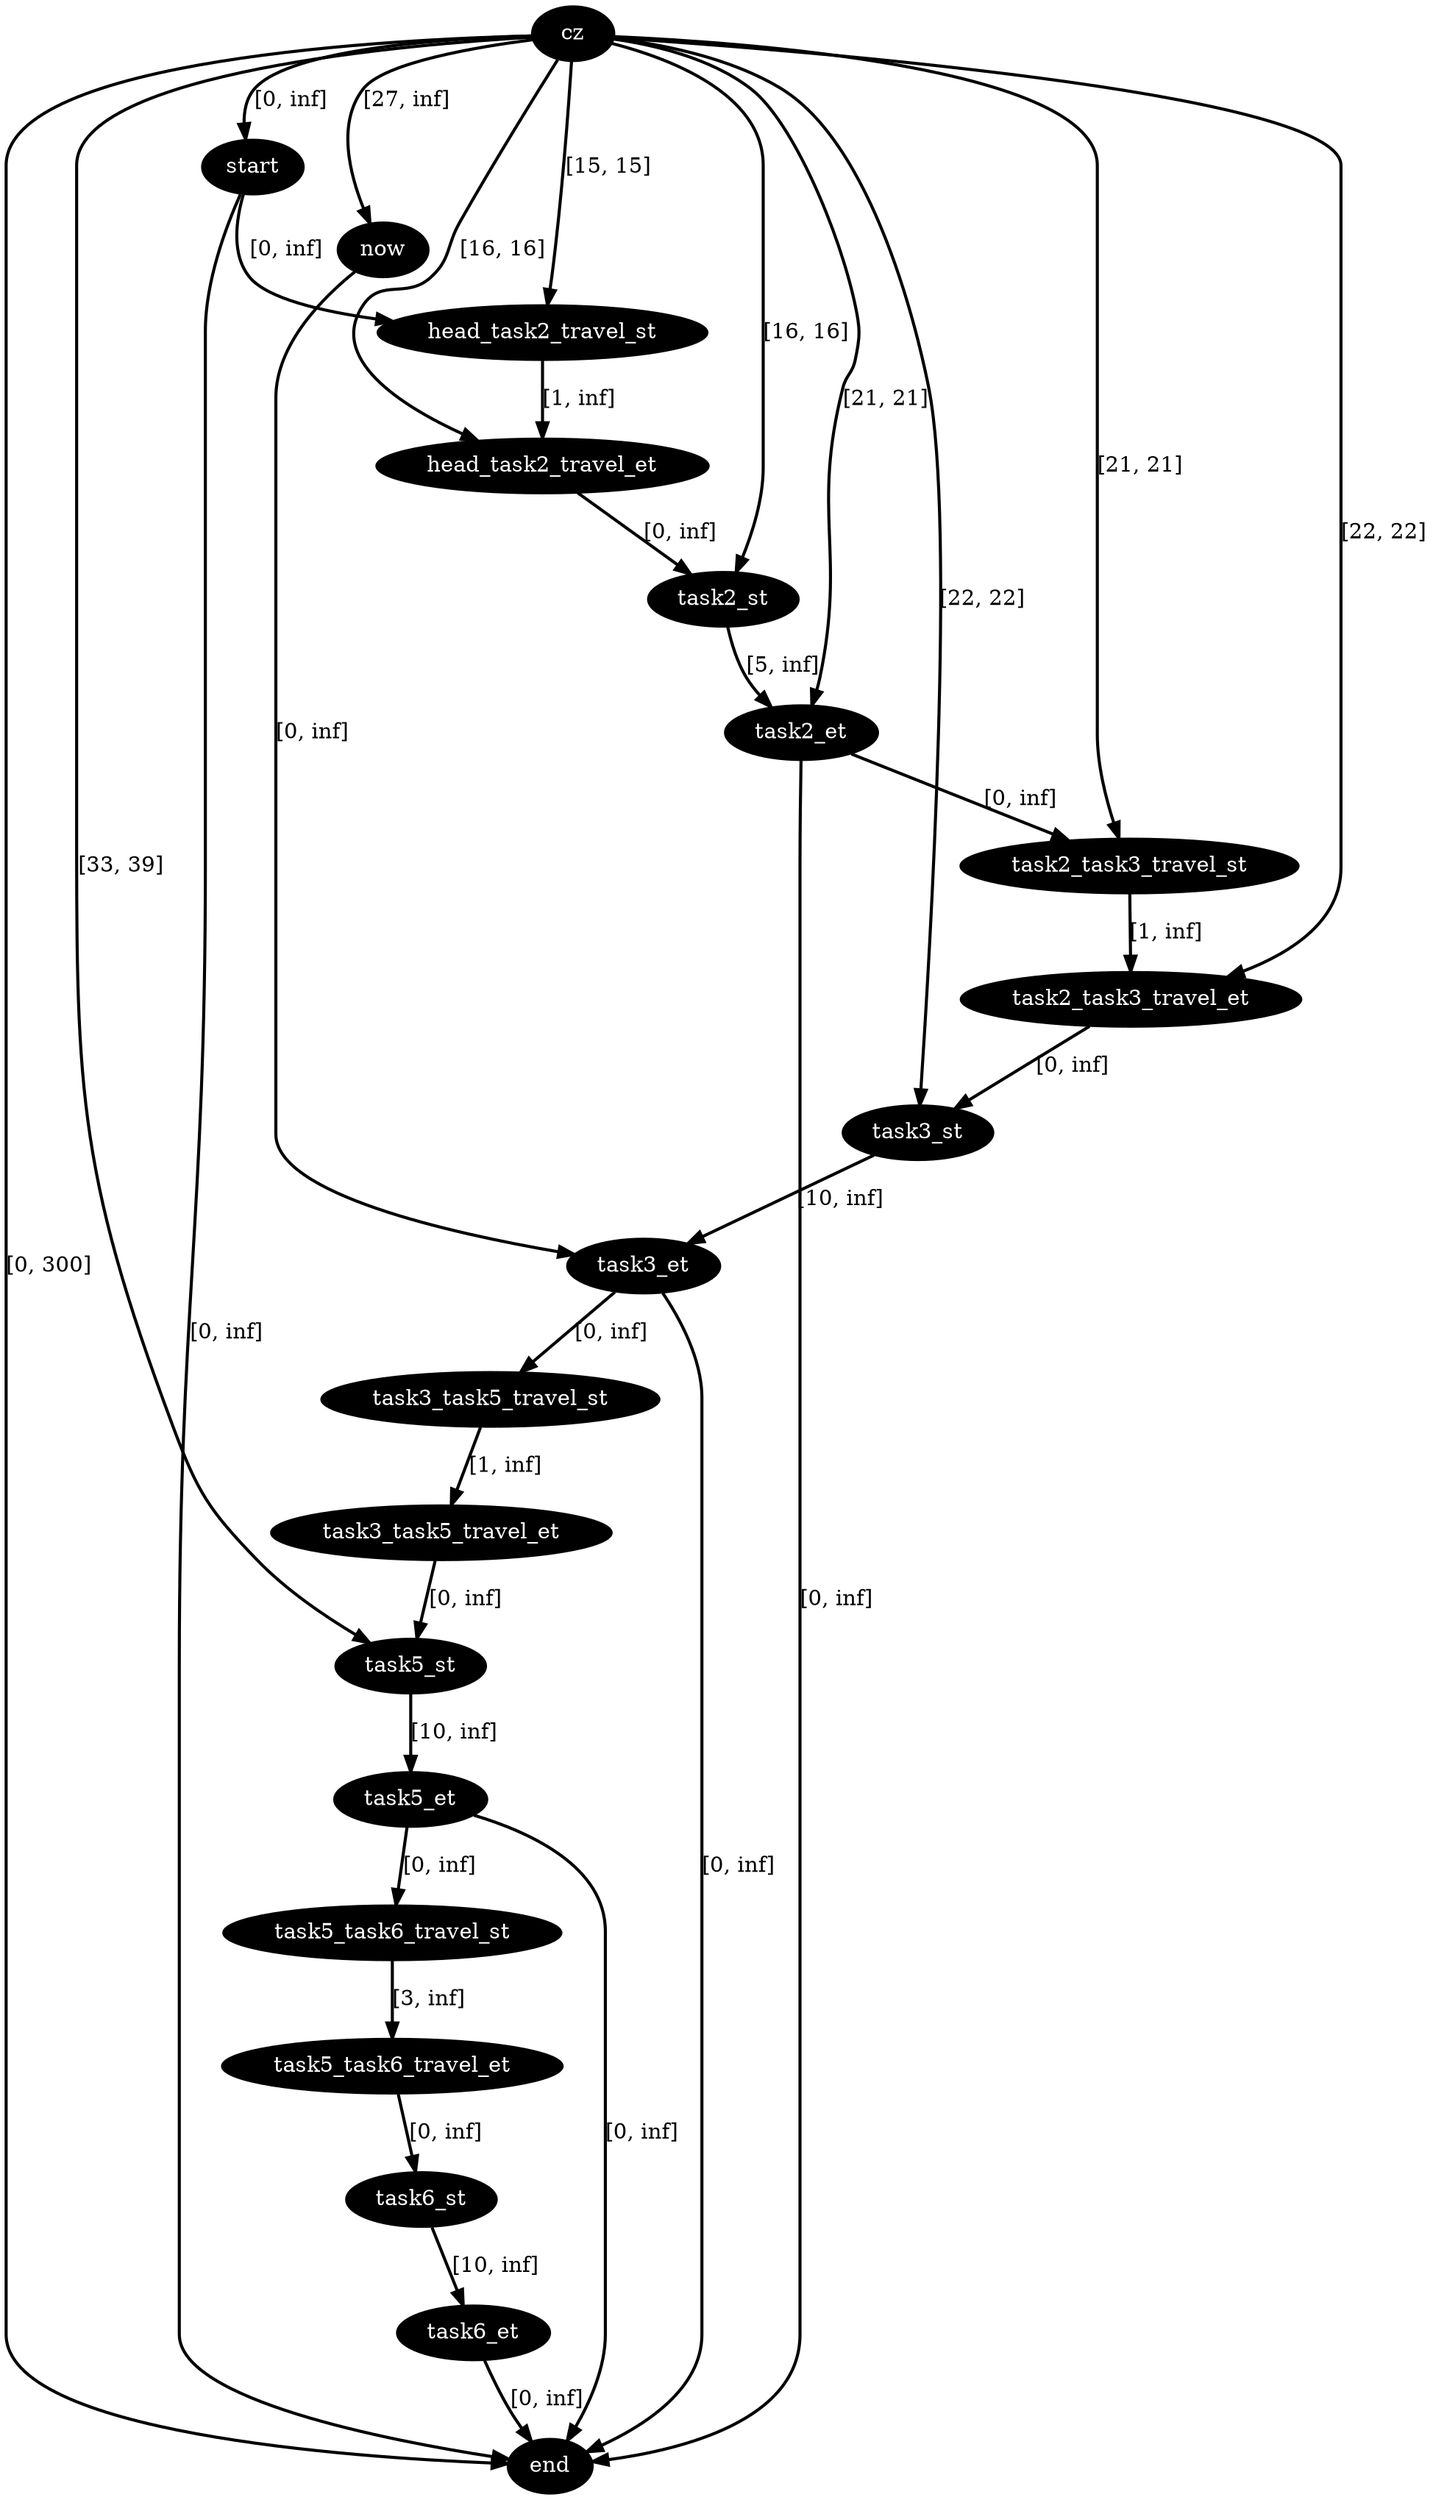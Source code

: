 digraph plan {
0[label="cz",style=filled,fillcolor=black,fontcolor=white];
1[label="start",style=filled,fillcolor=black,fontcolor=white];
2[label="now",style=filled,fillcolor=black,fontcolor=white];
3[label="end",style=filled,fillcolor=black,fontcolor=white];
7[label="head_task2_travel_st",style=filled,fillcolor=black,fontcolor=white];
8[label="head_task2_travel_et",style=filled,fillcolor=black,fontcolor=white];
9[label="task2_st",style=filled,fillcolor=black,fontcolor=white];
10[label="task2_et",style=filled,fillcolor=black,fontcolor=white];
17[label="task3_st",style=filled,fillcolor=black,fontcolor=white];
18[label="task3_et",style=filled,fillcolor=black,fontcolor=white];
22[label="task2_task3_travel_st",style=filled,fillcolor=black,fontcolor=white];
23[label="task2_task3_travel_et",style=filled,fillcolor=black,fontcolor=white];
29[label="task5_st",style=filled,fillcolor=black,fontcolor=white];
30[label="task5_et",style=filled,fillcolor=black,fontcolor=white];
38[label="task3_task5_travel_st",style=filled,fillcolor=black,fontcolor=white];
39[label="task3_task5_travel_et",style=filled,fillcolor=black,fontcolor=white];
41[label="task5_task6_travel_st",style=filled,fillcolor=black,fontcolor=white];
42[label="task5_task6_travel_et",style=filled,fillcolor=black,fontcolor=white];
43[label="task6_st",style=filled,fillcolor=black,fontcolor=white];
44[label="task6_et",style=filled,fillcolor=black,fontcolor=white];
"0"->"1"[label="[0, inf]",penwidth=2,color=black];
"0"->"3"[label="[0, 300]",penwidth=2,color=black];
"7"->"8"[label="[1, inf]",penwidth=2,color=black];
"0"->"8"[label="[16, 16]",penwidth=2,color=black];
"1"->"7"[label="[0, inf]",penwidth=2,color=black];
"0"->"7"[label="[15, 15]",penwidth=2,color=black];
"0"->"2"[label="[27, inf]",penwidth=2,color=black];
"2"->"18"[label="[0, inf]",penwidth=2,color=black];
"1"->"3"[label="[0, inf]",penwidth=2,color=black];
"0"->"10"[label="[21, 21]",penwidth=2,color=black];
"10"->"3"[label="[0, inf]",penwidth=2,color=black];
"0"->"9"[label="[16, 16]",penwidth=2,color=black];
"22"->"23"[label="[1, inf]",penwidth=2,color=black];
"0"->"23"[label="[22, 22]",penwidth=2,color=black];
"10"->"22"[label="[0, inf]",penwidth=2,color=black];
"0"->"22"[label="[21, 21]",penwidth=2,color=black];
"9"->"10"[label="[5, inf]",penwidth=2,color=black];
"8"->"9"[label="[0, inf]",penwidth=2,color=black];
"18"->"3"[label="[0, inf]",penwidth=2,color=black];
"0"->"17"[label="[22, 22]",penwidth=2,color=black];
"38"->"39"[label="[1, inf]",penwidth=2,color=black];
"18"->"38"[label="[0, inf]",penwidth=2,color=black];
"17"->"18"[label="[10, inf]",penwidth=2,color=black];
"23"->"17"[label="[0, inf]",penwidth=2,color=black];
"30"->"3"[label="[0, inf]",penwidth=2,color=black];
"0"->"29"[label="[33, 39]",penwidth=2,color=black];
"41"->"42"[label="[3, inf]",penwidth=2,color=black];
"30"->"41"[label="[0, inf]",penwidth=2,color=black];
"29"->"30"[label="[10, inf]",penwidth=2,color=black];
"39"->"29"[label="[0, inf]",penwidth=2,color=black];
"44"->"3"[label="[0, inf]",penwidth=2,color=black];
"43"->"44"[label="[10, inf]",penwidth=2,color=black];
"42"->"43"[label="[0, inf]",penwidth=2,color=black];
}
